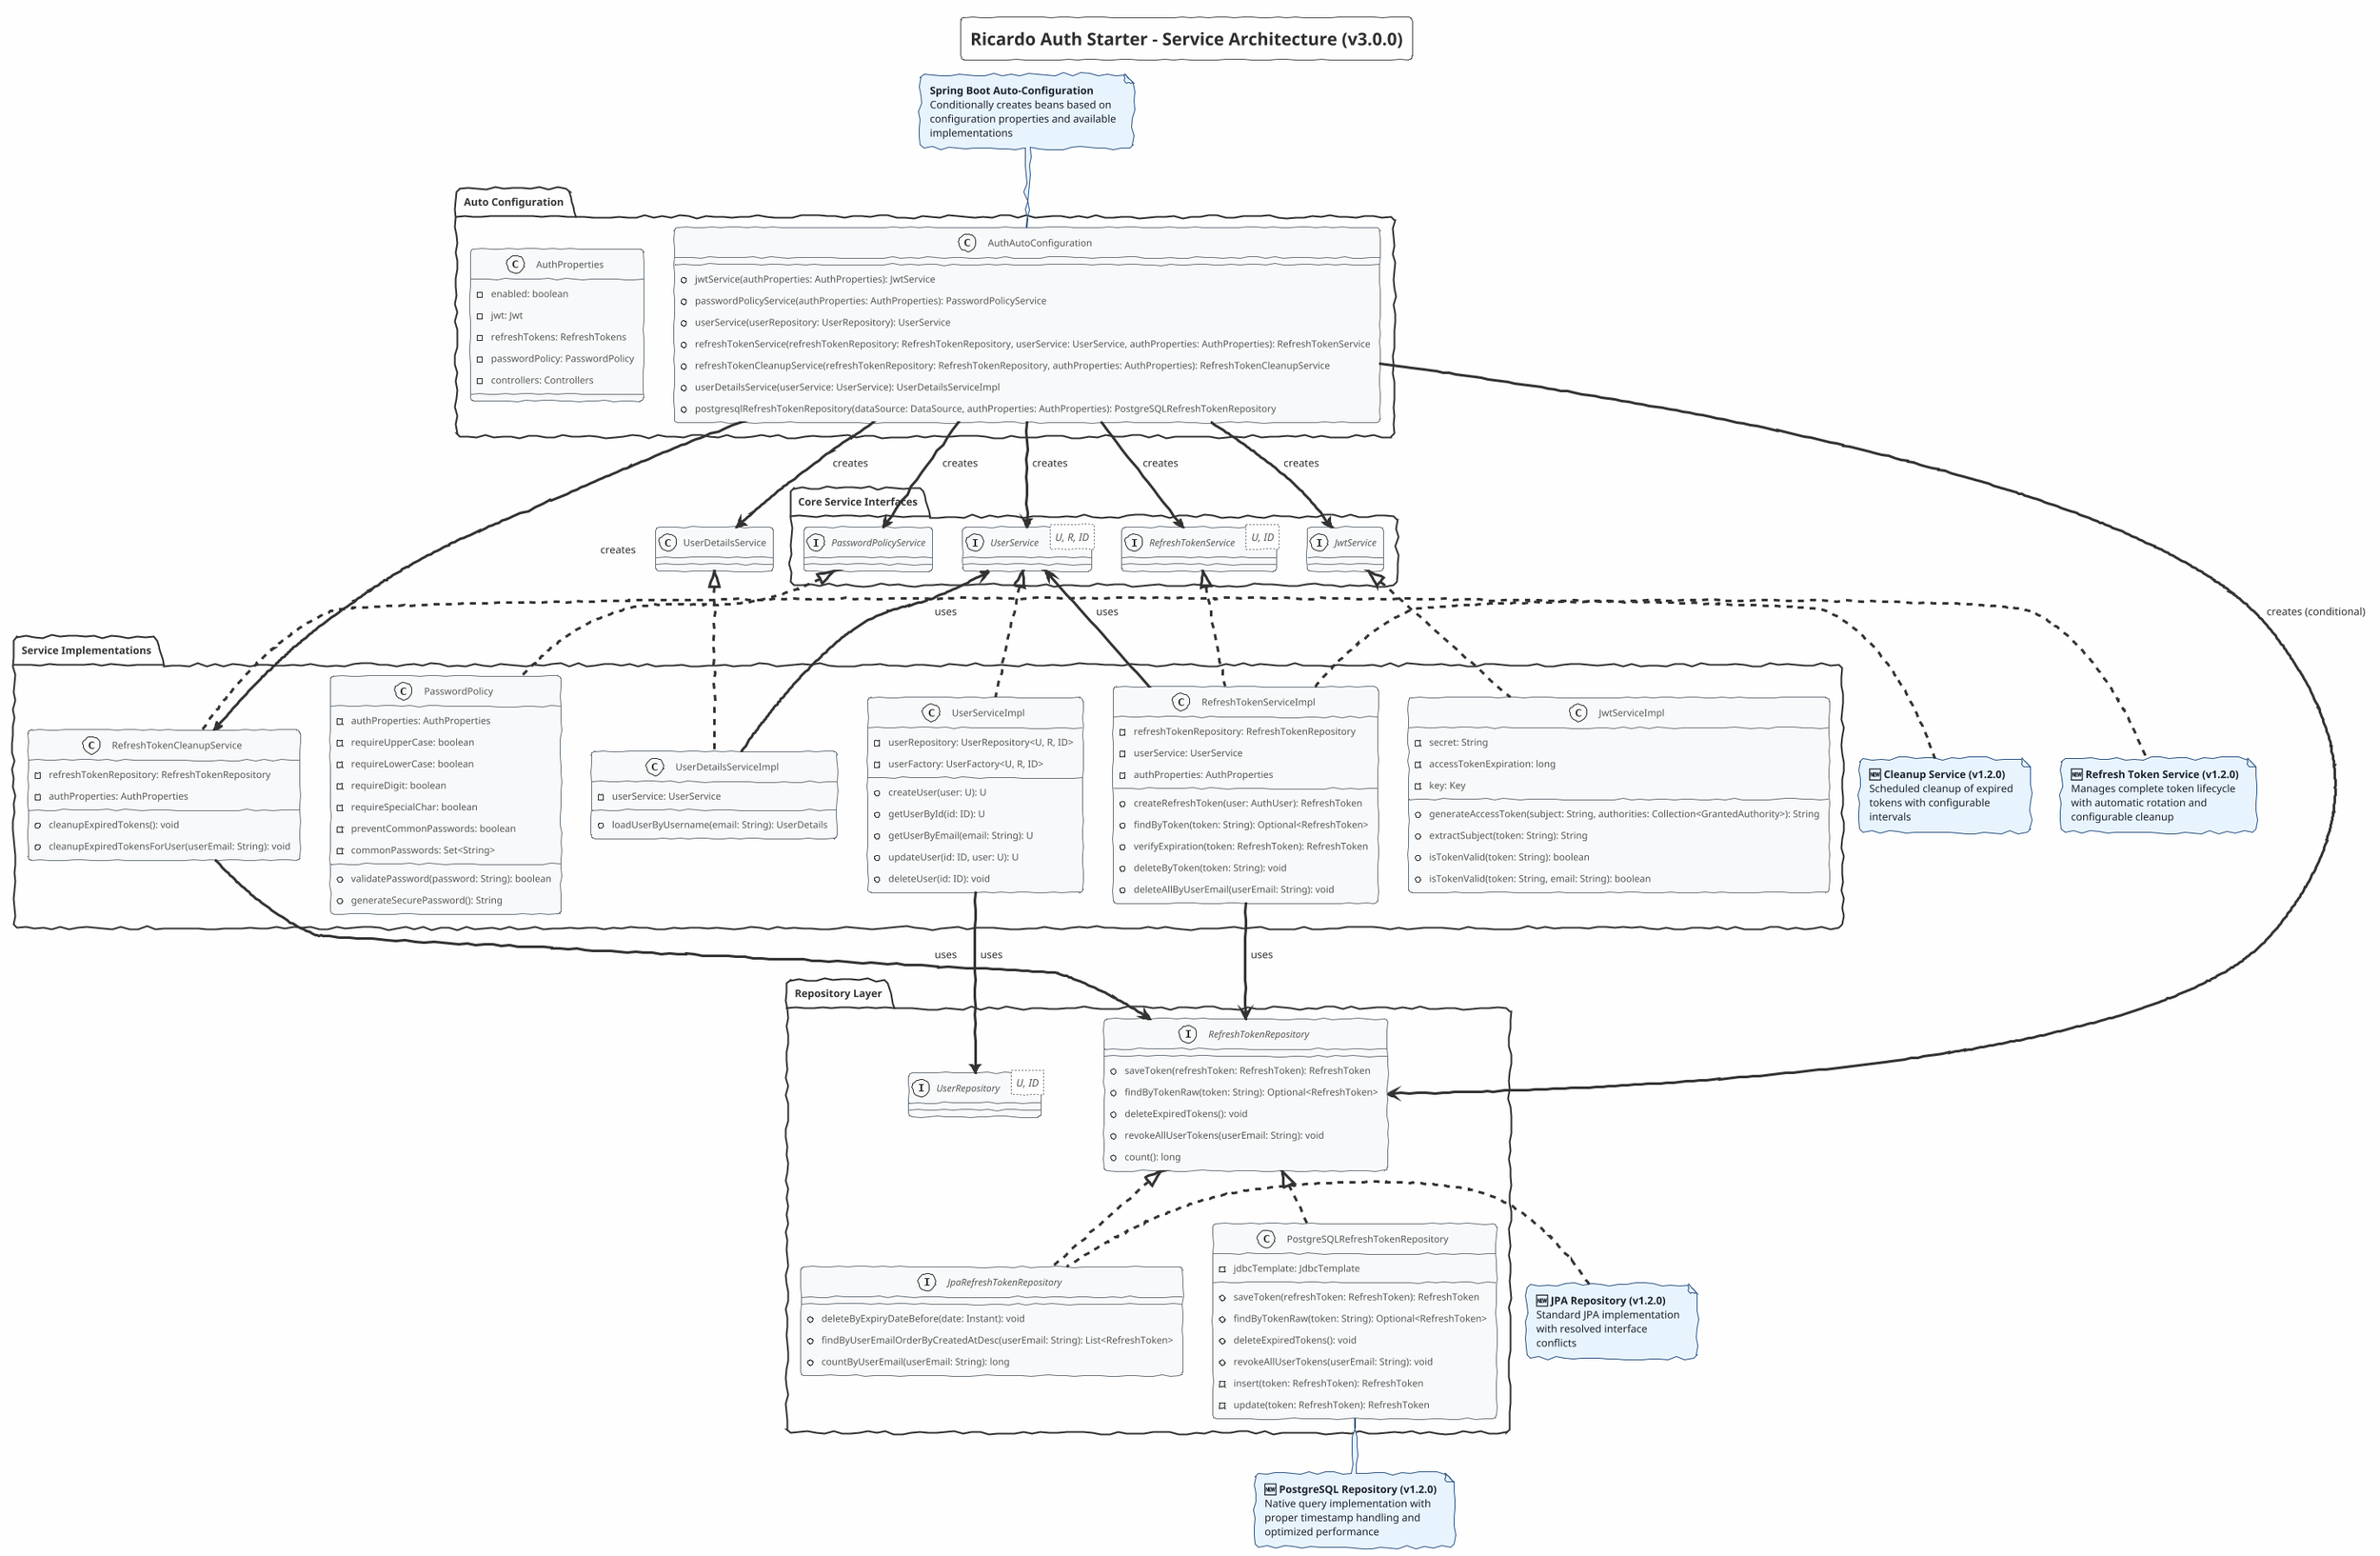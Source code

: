 @startuml Auth Starter - Service Architecture

!theme sketchy-outline
skinparam backgroundColor #FEFEFE
skinparam classBackgroundColor #F8F9FA
skinparam classBorderColor #6C757D
skinparam noteBackgroundColor #E8F4FD
skinparam noteBorderColor #2C5282
skinparam noteFontColor #1A202C

title Ricardo Auth Starter - Service Architecture (v3.0.0)

package "Core Service Interfaces" {
    interface "UserService<U, R, ID>" as UserService
    interface JwtService
    interface PasswordPolicyService
    interface "RefreshTokenService<U, ID>" as RefreshTokenService
}

package "Service Implementations" {
    class UserServiceImpl {
        -userRepository: UserRepository<U, R, ID>
        -userFactory: UserFactory<U, R, ID>
        +createUser(user: U): U
        +getUserById(id: ID): U
        +getUserByEmail(email: String): U
        +updateUser(id: ID, user: U): U
        +deleteUser(id: ID): void
    }
    
    class JwtServiceImpl {
        -secret: String
        -accessTokenExpiration: long
        -key: Key
        +generateAccessToken(subject: String, authorities: Collection<GrantedAuthority>): String
        +extractSubject(token: String): String
        +isTokenValid(token: String): boolean
        +isTokenValid(token: String, email: String): boolean
    }
    
    class PasswordPolicy {
        -authProperties: AuthProperties
        -requireUpperCase: boolean
        -requireLowerCase: boolean
        -requireDigit: boolean
        -requireSpecialChar: boolean
        -preventCommonPasswords: boolean
        -commonPasswords: Set<String>
        +validatePassword(password: String): boolean
        +generateSecurePassword(): String
    }
    
    class RefreshTokenServiceImpl {
        -refreshTokenRepository: RefreshTokenRepository
        -userService: UserService
        -authProperties: AuthProperties
        +createRefreshToken(user: AuthUser): RefreshToken
        +findByToken(token: String): Optional<RefreshToken>
        +verifyExpiration(token: RefreshToken): RefreshToken
        +deleteByToken(token: String): void
        +deleteAllByUserEmail(userEmail: String): void
    }
    
    class RefreshTokenCleanupService {
        -refreshTokenRepository: RefreshTokenRepository
        -authProperties: AuthProperties
        +cleanupExpiredTokens(): void
        +cleanupExpiredTokensForUser(userEmail: String): void
    }
    
    class UserDetailsServiceImpl {
        -userService: UserService
        +loadUserByUsername(email: String): UserDetails
    }
}

package "Repository Layer" {
    interface RefreshTokenRepository {
        +saveToken(refreshToken: RefreshToken): RefreshToken
        +findByTokenRaw(token: String): Optional<RefreshToken>
        +deleteExpiredTokens(): void
        +revokeAllUserTokens(userEmail: String): void
        +count(): long
    }
    
    interface JpaRefreshTokenRepository {
        +deleteByExpiryDateBefore(date: Instant): void
        +findByUserEmailOrderByCreatedAtDesc(userEmail: String): List<RefreshToken>
        +countByUserEmail(userEmail: String): long
    }
    
    class PostgreSQLRefreshTokenRepository {
        -jdbcTemplate: JdbcTemplate
        +saveToken(refreshToken: RefreshToken): RefreshToken
        +findByTokenRaw(token: String): Optional<RefreshToken>
        +deleteExpiredTokens(): void
        +revokeAllUserTokens(userEmail: String): void
        -insert(token: RefreshToken): RefreshToken
        -update(token: RefreshToken): RefreshToken
    }
    
    interface "UserRepository<U, ID>" as UserRepository
}

package "Auto Configuration" {
    class AuthAutoConfiguration {
        +jwtService(authProperties: AuthProperties): JwtService
        +passwordPolicyService(authProperties: AuthProperties): PasswordPolicyService
        +userService(userRepository: UserRepository): UserService
        +refreshTokenService(refreshTokenRepository: RefreshTokenRepository, userService: UserService, authProperties: AuthProperties): RefreshTokenService
        +refreshTokenCleanupService(refreshTokenRepository: RefreshTokenRepository, authProperties: AuthProperties): RefreshTokenCleanupService
        +userDetailsService(userService: UserService): UserDetailsServiceImpl
        +postgresqlRefreshTokenRepository(dataSource: DataSource, authProperties: AuthProperties): PostgreSQLRefreshTokenRepository
    }
    
    class AuthProperties {
        -enabled: boolean
        -jwt: Jwt
        -refreshTokens: RefreshTokens
        -passwordPolicy: PasswordPolicy
        -controllers: Controllers
    }
}

' Implementation relationships
UserServiceImpl .up.|> UserService
JwtServiceImpl .up.|> JwtService
PasswordPolicy .up.|> PasswordPolicyService
RefreshTokenServiceImpl .up.|> RefreshTokenService
UserDetailsServiceImpl .up.|> UserDetailsService
JpaRefreshTokenRepository .up.|> RefreshTokenRepository
PostgreSQLRefreshTokenRepository .up.|> RefreshTokenRepository

' Dependency relationships
AuthAutoConfiguration --> UserService : creates
AuthAutoConfiguration --> JwtService : creates
AuthAutoConfiguration --> PasswordPolicyService : creates
AuthAutoConfiguration --> RefreshTokenService : creates
AuthAutoConfiguration --> RefreshTokenCleanupService : creates
AuthAutoConfiguration --> UserDetailsService : creates
AuthAutoConfiguration --> RefreshTokenRepository : creates (conditional)

UserServiceImpl --> UserRepository : uses
RefreshTokenServiceImpl --> RefreshTokenRepository : uses
RefreshTokenServiceImpl --> UserService : uses
RefreshTokenCleanupService --> RefreshTokenRepository : uses
UserDetailsServiceImpl --> UserService : uses

note top of AuthAutoConfiguration #E8F4FD
  **Spring Boot Auto-Configuration**
  Conditionally creates beans based on
  configuration properties and available
  implementations
end note

note right of RefreshTokenServiceImpl #E8F4FD
  **🆕 Refresh Token Service (v1.2.0)**
  Manages complete token lifecycle
  with automatic rotation and
  configurable cleanup
end note

note bottom of PostgreSQLRefreshTokenRepository #E8F4FD
  **🆕 PostgreSQL Repository (v1.2.0)**
  Native query implementation with
  proper timestamp handling and
  optimized performance
end note

note right of RefreshTokenCleanupService #E8F4FD
  **🆕 Cleanup Service (v1.2.0)**
  Scheduled cleanup of expired
  tokens with configurable
  intervals
end note

note left of JpaRefreshTokenRepository #E8F4FD
  **🆕 JPA Repository (v1.2.0)**
  Standard JPA implementation
  with resolved interface
  conflicts
end note

@enduml